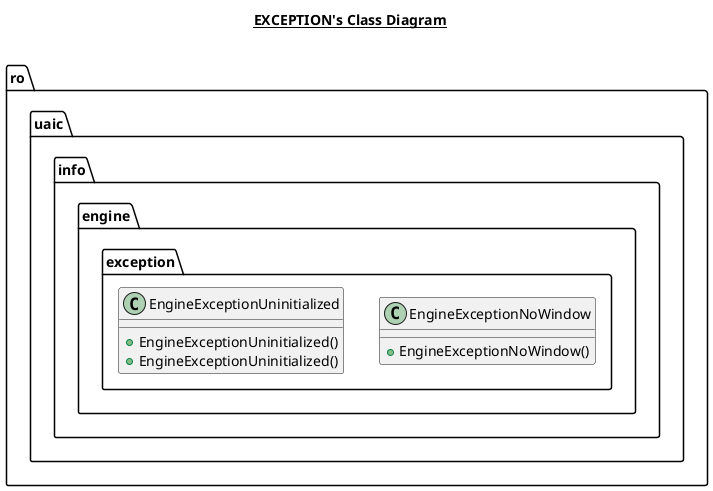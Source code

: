 @startuml

title __EXCEPTION's Class Diagram__\n

  namespace ro.uaic.info.engine {
    namespace exception {
      class ro.uaic.info.engine.exception.EngineExceptionNoWindow {
          + EngineExceptionNoWindow()
      }
    }
  }
  

  namespace ro.uaic.info.engine {
    namespace exception {
      class ro.uaic.info.engine.exception.EngineExceptionUninitialized {
          + EngineExceptionUninitialized()
          + EngineExceptionUninitialized()
      }
    }
  }


@enduml

